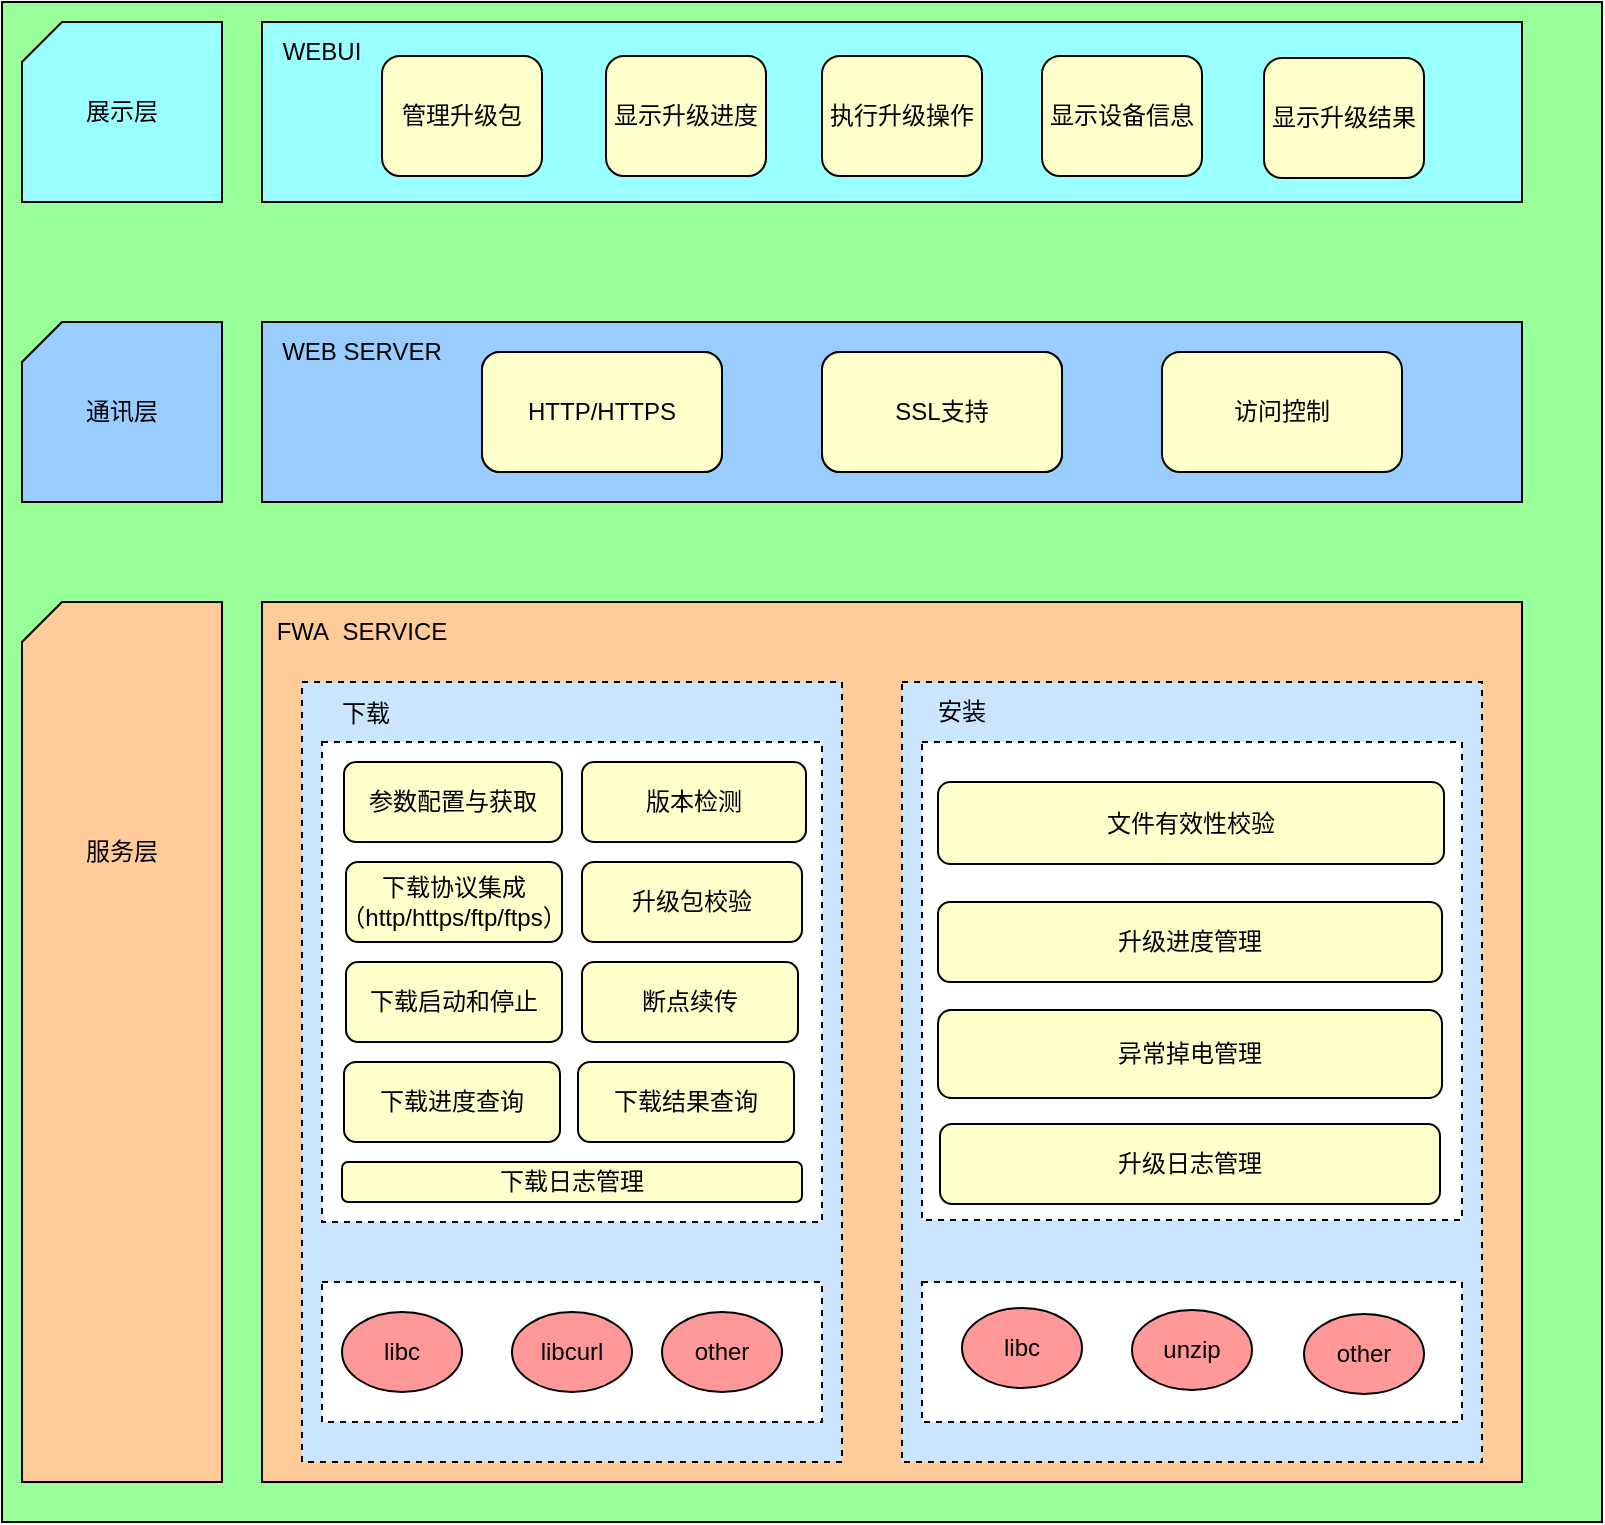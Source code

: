 <mxfile version="21.1.4" type="github">
  <diagram id="wFE0QG_FPsp0jaGvCLVb" name="Page-1">
    <mxGraphModel dx="910" dy="1412" grid="1" gridSize="10" guides="1" tooltips="1" connect="1" arrows="1" fold="1" page="1" pageScale="1" pageWidth="2339" pageHeight="3300" math="0" shadow="0">
      <root>
        <mxCell id="0" />
        <mxCell id="1" parent="0" />
        <mxCell id="UQhcGk4hunY0I68ApNxW-1" value="" style="rounded=0;whiteSpace=wrap;html=1;fillColor=#99FF99;" vertex="1" parent="1">
          <mxGeometry x="400" y="440" width="800" height="760" as="geometry" />
        </mxCell>
        <mxCell id="UQhcGk4hunY0I68ApNxW-2" value="" style="rounded=0;whiteSpace=wrap;html=1;fillColor=#99FFFF;" vertex="1" parent="1">
          <mxGeometry x="530" y="450" width="630" height="90" as="geometry" />
        </mxCell>
        <mxCell id="UQhcGk4hunY0I68ApNxW-4" value="" style="verticalLabelPosition=bottom;verticalAlign=top;html=1;shape=card;whiteSpace=wrap;size=20;arcSize=12;fillColor=#99FFFF;" vertex="1" parent="1">
          <mxGeometry x="410" y="450" width="100" height="90" as="geometry" />
        </mxCell>
        <mxCell id="UQhcGk4hunY0I68ApNxW-6" value="展示层" style="text;html=1;strokeColor=none;fillColor=#99FFFF;align=center;verticalAlign=middle;whiteSpace=wrap;rounded=0;" vertex="1" parent="1">
          <mxGeometry x="430" y="470" width="60" height="50" as="geometry" />
        </mxCell>
        <mxCell id="UQhcGk4hunY0I68ApNxW-7" value="WEBUI" style="text;html=1;strokeColor=none;fillColor=none;align=center;verticalAlign=middle;whiteSpace=wrap;rounded=0;" vertex="1" parent="1">
          <mxGeometry x="530" y="450" width="60" height="30" as="geometry" />
        </mxCell>
        <mxCell id="UQhcGk4hunY0I68ApNxW-8" value="" style="verticalLabelPosition=bottom;verticalAlign=top;html=1;shape=card;whiteSpace=wrap;size=20;arcSize=12;fillColor=#99CCFF;" vertex="1" parent="1">
          <mxGeometry x="410" y="600" width="100" height="90" as="geometry" />
        </mxCell>
        <mxCell id="UQhcGk4hunY0I68ApNxW-9" value="" style="rounded=0;whiteSpace=wrap;html=1;fillColor=#99CCFF;" vertex="1" parent="1">
          <mxGeometry x="530" y="600" width="630" height="90" as="geometry" />
        </mxCell>
        <mxCell id="UQhcGk4hunY0I68ApNxW-10" value="WEB SERVER" style="text;html=1;strokeColor=none;fillColor=none;align=center;verticalAlign=middle;whiteSpace=wrap;rounded=0;" vertex="1" parent="1">
          <mxGeometry x="530" y="600" width="100" height="30" as="geometry" />
        </mxCell>
        <mxCell id="UQhcGk4hunY0I68ApNxW-11" value="" style="verticalLabelPosition=bottom;verticalAlign=top;html=1;shape=card;whiteSpace=wrap;size=20;arcSize=12;fillColor=#FFCC99;" vertex="1" parent="1">
          <mxGeometry x="410" y="740" width="100" height="440" as="geometry" />
        </mxCell>
        <mxCell id="UQhcGk4hunY0I68ApNxW-12" value="" style="rounded=0;whiteSpace=wrap;html=1;fillColor=#FFCC99;" vertex="1" parent="1">
          <mxGeometry x="530" y="740" width="630" height="440" as="geometry" />
        </mxCell>
        <mxCell id="UQhcGk4hunY0I68ApNxW-13" value="FWA&amp;nbsp; SERVICE" style="text;html=1;strokeColor=none;fillColor=none;align=center;verticalAlign=middle;whiteSpace=wrap;rounded=0;" vertex="1" parent="1">
          <mxGeometry x="530" y="740" width="100" height="30" as="geometry" />
        </mxCell>
        <mxCell id="UQhcGk4hunY0I68ApNxW-14" value="通讯层" style="text;html=1;strokeColor=none;fillColor=none;align=center;verticalAlign=middle;whiteSpace=wrap;rounded=0;" vertex="1" parent="1">
          <mxGeometry x="430" y="630" width="60" height="30" as="geometry" />
        </mxCell>
        <mxCell id="UQhcGk4hunY0I68ApNxW-15" value="服务层" style="text;html=1;strokeColor=none;fillColor=none;align=center;verticalAlign=middle;whiteSpace=wrap;rounded=0;" vertex="1" parent="1">
          <mxGeometry x="430" y="850" width="60" height="30" as="geometry" />
        </mxCell>
        <mxCell id="UQhcGk4hunY0I68ApNxW-16" value="HTTP/HTTPS" style="rounded=1;whiteSpace=wrap;html=1;" vertex="1" parent="1">
          <mxGeometry x="640" y="615" width="120" height="60" as="geometry" />
        </mxCell>
        <mxCell id="UQhcGk4hunY0I68ApNxW-17" value="SSL支持" style="rounded=1;whiteSpace=wrap;html=1;" vertex="1" parent="1">
          <mxGeometry x="810" y="615" width="120" height="60" as="geometry" />
        </mxCell>
        <mxCell id="UQhcGk4hunY0I68ApNxW-18" value="访问控制" style="rounded=1;whiteSpace=wrap;html=1;fillColor=#FFFFCC;" vertex="1" parent="1">
          <mxGeometry x="980" y="615" width="120" height="60" as="geometry" />
        </mxCell>
        <mxCell id="UQhcGk4hunY0I68ApNxW-19" value="管理升级包" style="rounded=1;whiteSpace=wrap;html=1;fillColor=#FFFFCC;" vertex="1" parent="1">
          <mxGeometry x="590" y="467" width="80" height="60" as="geometry" />
        </mxCell>
        <mxCell id="UQhcGk4hunY0I68ApNxW-20" value="显示升级进度" style="rounded=1;whiteSpace=wrap;html=1;fillColor=#FFFFCC;" vertex="1" parent="1">
          <mxGeometry x="702" y="467" width="80" height="60" as="geometry" />
        </mxCell>
        <mxCell id="UQhcGk4hunY0I68ApNxW-21" value="执行升级操作" style="rounded=1;whiteSpace=wrap;html=1;fillColor=#FFFFCC;" vertex="1" parent="1">
          <mxGeometry x="810" y="467" width="80" height="60" as="geometry" />
        </mxCell>
        <mxCell id="UQhcGk4hunY0I68ApNxW-22" value="显示设备信息" style="rounded=1;whiteSpace=wrap;html=1;fillColor=#FFFFCC;" vertex="1" parent="1">
          <mxGeometry x="920" y="467" width="80" height="60" as="geometry" />
        </mxCell>
        <mxCell id="UQhcGk4hunY0I68ApNxW-24" value="显示升级结果" style="rounded=1;whiteSpace=wrap;html=1;fillColor=#FFFFCC;" vertex="1" parent="1">
          <mxGeometry x="1031" y="468" width="80" height="60" as="geometry" />
        </mxCell>
        <mxCell id="UQhcGk4hunY0I68ApNxW-25" value="" style="rounded=0;whiteSpace=wrap;html=1;dashed=1;fillColor=#CCE5FF;" vertex="1" parent="1">
          <mxGeometry x="550" y="780" width="270" height="390" as="geometry" />
        </mxCell>
        <mxCell id="UQhcGk4hunY0I68ApNxW-26" value="" style="rounded=0;whiteSpace=wrap;html=1;dashed=1;fillColor=#CCE5FF;" vertex="1" parent="1">
          <mxGeometry x="850" y="780" width="290" height="390" as="geometry" />
        </mxCell>
        <mxCell id="UQhcGk4hunY0I68ApNxW-31" value="下载" style="text;html=1;strokeColor=none;fillColor=none;align=center;verticalAlign=middle;whiteSpace=wrap;rounded=0;" vertex="1" parent="1">
          <mxGeometry x="552" y="781" width="60" height="30" as="geometry" />
        </mxCell>
        <mxCell id="UQhcGk4hunY0I68ApNxW-32" value="安装" style="text;html=1;strokeColor=none;fillColor=none;align=center;verticalAlign=middle;whiteSpace=wrap;rounded=0;" vertex="1" parent="1">
          <mxGeometry x="850" y="780" width="60" height="30" as="geometry" />
        </mxCell>
        <mxCell id="UQhcGk4hunY0I68ApNxW-35" value="" style="rounded=0;whiteSpace=wrap;html=1;dashed=1;" vertex="1" parent="1">
          <mxGeometry x="560" y="1080" width="250" height="70" as="geometry" />
        </mxCell>
        <mxCell id="UQhcGk4hunY0I68ApNxW-36" value="" style="rounded=0;whiteSpace=wrap;html=1;dashed=1;" vertex="1" parent="1">
          <mxGeometry x="560" y="810" width="250" height="240" as="geometry" />
        </mxCell>
        <mxCell id="UQhcGk4hunY0I68ApNxW-37" value="libc" style="ellipse;whiteSpace=wrap;html=1;fillColor=#FF9999;" vertex="1" parent="1">
          <mxGeometry x="570" y="1095" width="60" height="40" as="geometry" />
        </mxCell>
        <mxCell id="UQhcGk4hunY0I68ApNxW-38" value="libcurl" style="ellipse;whiteSpace=wrap;html=1;fillColor=#FF9999;" vertex="1" parent="1">
          <mxGeometry x="655" y="1095" width="60" height="40" as="geometry" />
        </mxCell>
        <mxCell id="UQhcGk4hunY0I68ApNxW-39" value="other" style="ellipse;whiteSpace=wrap;html=1;fillColor=#FF9999;" vertex="1" parent="1">
          <mxGeometry x="730" y="1095" width="60" height="40" as="geometry" />
        </mxCell>
        <mxCell id="UQhcGk4hunY0I68ApNxW-40" value="参数配置与获取" style="rounded=1;whiteSpace=wrap;html=1;fillColor=#FFFFCC;" vertex="1" parent="1">
          <mxGeometry x="571" y="820" width="109" height="40" as="geometry" />
        </mxCell>
        <mxCell id="UQhcGk4hunY0I68ApNxW-41" value="版本检测" style="rounded=1;whiteSpace=wrap;html=1;fillColor=#FFFFCC;" vertex="1" parent="1">
          <mxGeometry x="690" y="820" width="112" height="40" as="geometry" />
        </mxCell>
        <mxCell id="UQhcGk4hunY0I68ApNxW-42" value="下载协议集成&lt;br&gt;（http/https/ftp/ftps）" style="rounded=1;whiteSpace=wrap;html=1;fillColor=#FFFFCC;" vertex="1" parent="1">
          <mxGeometry x="572" y="870" width="108" height="40" as="geometry" />
        </mxCell>
        <mxCell id="UQhcGk4hunY0I68ApNxW-43" value="升级包校验" style="rounded=1;whiteSpace=wrap;html=1;fillColor=#FFFFCC;" vertex="1" parent="1">
          <mxGeometry x="690" y="870" width="110" height="40" as="geometry" />
        </mxCell>
        <mxCell id="UQhcGk4hunY0I68ApNxW-46" value="下载启动和停止" style="rounded=1;whiteSpace=wrap;html=1;fillColor=#FFFFCC;" vertex="1" parent="1">
          <mxGeometry x="572" y="920" width="108" height="40" as="geometry" />
        </mxCell>
        <mxCell id="UQhcGk4hunY0I68ApNxW-47" value="断点续传" style="rounded=1;whiteSpace=wrap;html=1;fillColor=#FFFFCC;" vertex="1" parent="1">
          <mxGeometry x="690" y="920" width="108" height="40" as="geometry" />
        </mxCell>
        <mxCell id="UQhcGk4hunY0I68ApNxW-48" value="下载进度查询" style="rounded=1;whiteSpace=wrap;html=1;fillColor=#FFFFCC;" vertex="1" parent="1">
          <mxGeometry x="571" y="970" width="108" height="40" as="geometry" />
        </mxCell>
        <mxCell id="UQhcGk4hunY0I68ApNxW-49" value="下载结果查询" style="rounded=1;whiteSpace=wrap;html=1;fillColor=#FFFFCC;" vertex="1" parent="1">
          <mxGeometry x="688" y="970" width="108" height="40" as="geometry" />
        </mxCell>
        <mxCell id="UQhcGk4hunY0I68ApNxW-50" value="下载日志管理" style="rounded=1;whiteSpace=wrap;html=1;fillColor=#FFFFCC;" vertex="1" parent="1">
          <mxGeometry x="570" y="1020" width="230" height="20" as="geometry" />
        </mxCell>
        <mxCell id="UQhcGk4hunY0I68ApNxW-56" value="" style="rounded=0;whiteSpace=wrap;html=1;dashed=1;" vertex="1" parent="1">
          <mxGeometry x="860" y="1080" width="270" height="70" as="geometry" />
        </mxCell>
        <mxCell id="UQhcGk4hunY0I68ApNxW-57" value="libc" style="ellipse;whiteSpace=wrap;html=1;fillColor=#FF9999;" vertex="1" parent="1">
          <mxGeometry x="880" y="1093" width="60" height="40" as="geometry" />
        </mxCell>
        <mxCell id="UQhcGk4hunY0I68ApNxW-58" value="unzip" style="ellipse;whiteSpace=wrap;html=1;fillColor=#FF9999;" vertex="1" parent="1">
          <mxGeometry x="965" y="1094" width="60" height="40" as="geometry" />
        </mxCell>
        <mxCell id="UQhcGk4hunY0I68ApNxW-60" value="other" style="ellipse;whiteSpace=wrap;html=1;fillColor=#FF9999;" vertex="1" parent="1">
          <mxGeometry x="1051" y="1096" width="60" height="40" as="geometry" />
        </mxCell>
        <mxCell id="UQhcGk4hunY0I68ApNxW-61" value="HTTP/HTTPS" style="rounded=1;whiteSpace=wrap;html=1;fillColor=#FFFFCC;" vertex="1" parent="1">
          <mxGeometry x="640" y="615" width="120" height="60" as="geometry" />
        </mxCell>
        <mxCell id="UQhcGk4hunY0I68ApNxW-62" value="SSL支持" style="rounded=1;whiteSpace=wrap;html=1;fillColor=#FFFFCC;" vertex="1" parent="1">
          <mxGeometry x="810" y="615" width="120" height="60" as="geometry" />
        </mxCell>
        <mxCell id="UQhcGk4hunY0I68ApNxW-64" value="" style="rounded=0;whiteSpace=wrap;html=1;dashed=1;" vertex="1" parent="1">
          <mxGeometry x="860" y="810" width="270" height="239" as="geometry" />
        </mxCell>
        <mxCell id="UQhcGk4hunY0I68ApNxW-52" value="文件有效性校验" style="rounded=1;whiteSpace=wrap;html=1;fillColor=#FFFFCC;" vertex="1" parent="1">
          <mxGeometry x="868" y="830" width="253" height="41" as="geometry" />
        </mxCell>
        <mxCell id="UQhcGk4hunY0I68ApNxW-53" value="升级进度管理" style="rounded=1;whiteSpace=wrap;html=1;fillColor=#FFFFCC;" vertex="1" parent="1">
          <mxGeometry x="868" y="890" width="252" height="40" as="geometry" />
        </mxCell>
        <mxCell id="UQhcGk4hunY0I68ApNxW-54" value="异常掉电管理" style="rounded=1;whiteSpace=wrap;html=1;fillColor=#FFFFCC;" vertex="1" parent="1">
          <mxGeometry x="868" y="944" width="252" height="44" as="geometry" />
        </mxCell>
        <mxCell id="UQhcGk4hunY0I68ApNxW-55" value="升级日志管理" style="rounded=1;whiteSpace=wrap;html=1;fillColor=#FFFFCC;" vertex="1" parent="1">
          <mxGeometry x="869" y="1001" width="250" height="40" as="geometry" />
        </mxCell>
      </root>
    </mxGraphModel>
  </diagram>
</mxfile>
